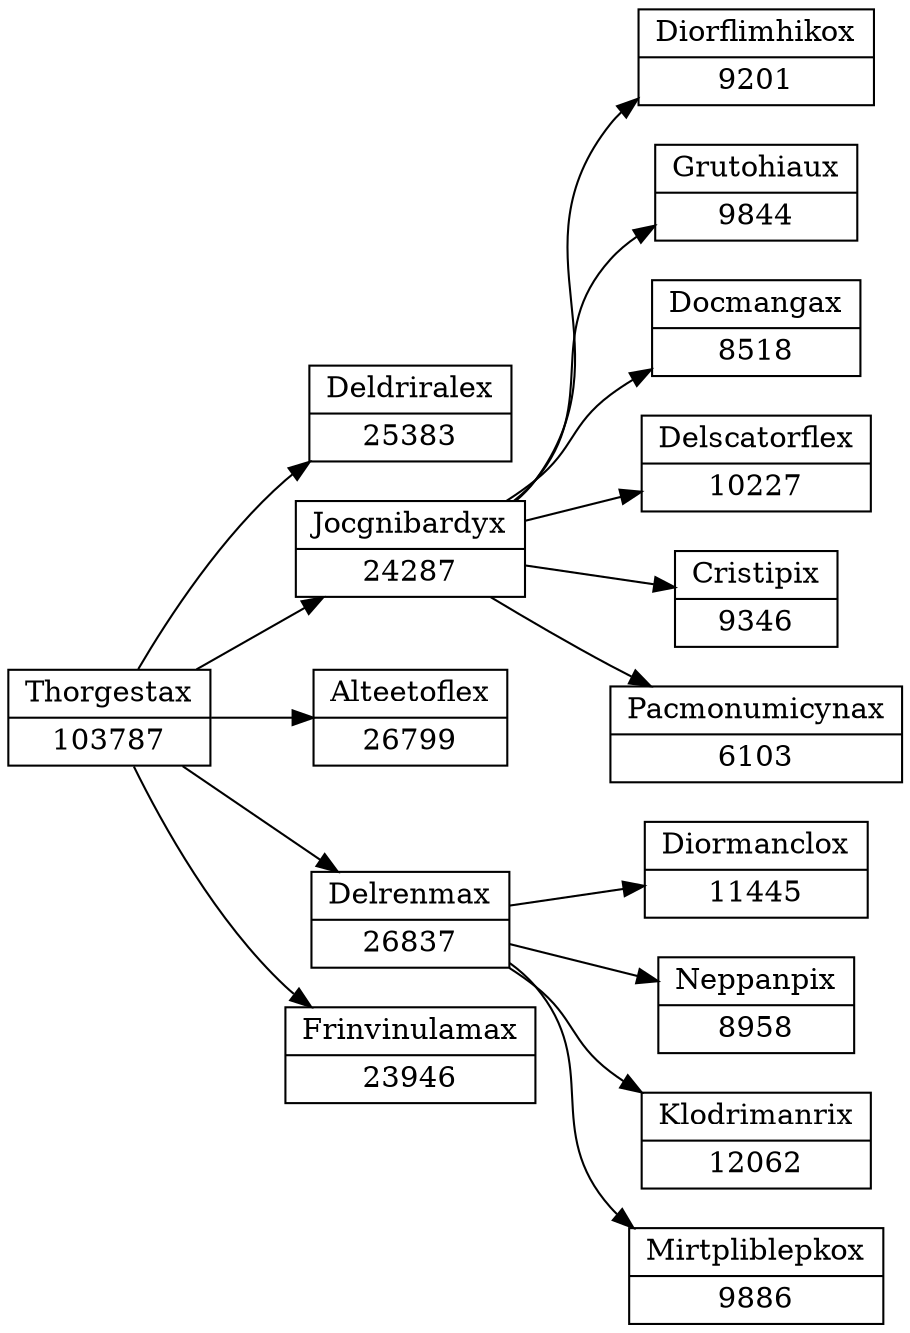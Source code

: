 digraph g { 
graph [rankdir=LR]
node [shape=record]
Thorgestax [label="Thorgestax|103787"]
Deldriralex [label="Deldriralex|25383"]
Jocgnibardyx [label="Jocgnibardyx|24287"]
Diorflimhikox [label="Diorflimhikox|9201"]
Grutohiaux [label="Grutohiaux|9844"]
Docmangax [label="Docmangax|8518"]
Delscatorflex [label="Delscatorflex|10227"]
Cristipix [label="Cristipix|9346"]
Pacmonumicynax [label="Pacmonumicynax|6103"]
Alteetoflex [label="Alteetoflex|26799"]
Delrenmax [label="Delrenmax|26837"]
Diormanclox [label="Diormanclox|11445"]
Neppanpix [label="Neppanpix|8958"]
Klodrimanrix [label="Klodrimanrix|12062"]
Mirtpliblepkox [label="Mirtpliblepkox|9886"]
Frinvinulamax [label="Frinvinulamax|23946"]
Thorgestax -> Deldriralex;
Thorgestax -> Jocgnibardyx;
Thorgestax -> Alteetoflex;
Thorgestax -> Delrenmax;
Thorgestax -> Frinvinulamax;
Jocgnibardyx -> Diorflimhikox;
Jocgnibardyx -> Grutohiaux;
Jocgnibardyx -> Docmangax;
Jocgnibardyx -> Delscatorflex;
Jocgnibardyx -> Cristipix;
Jocgnibardyx -> Pacmonumicynax;
Delrenmax -> Diormanclox;
Delrenmax -> Neppanpix;
Delrenmax -> Klodrimanrix;
Delrenmax -> Mirtpliblepkox;
}